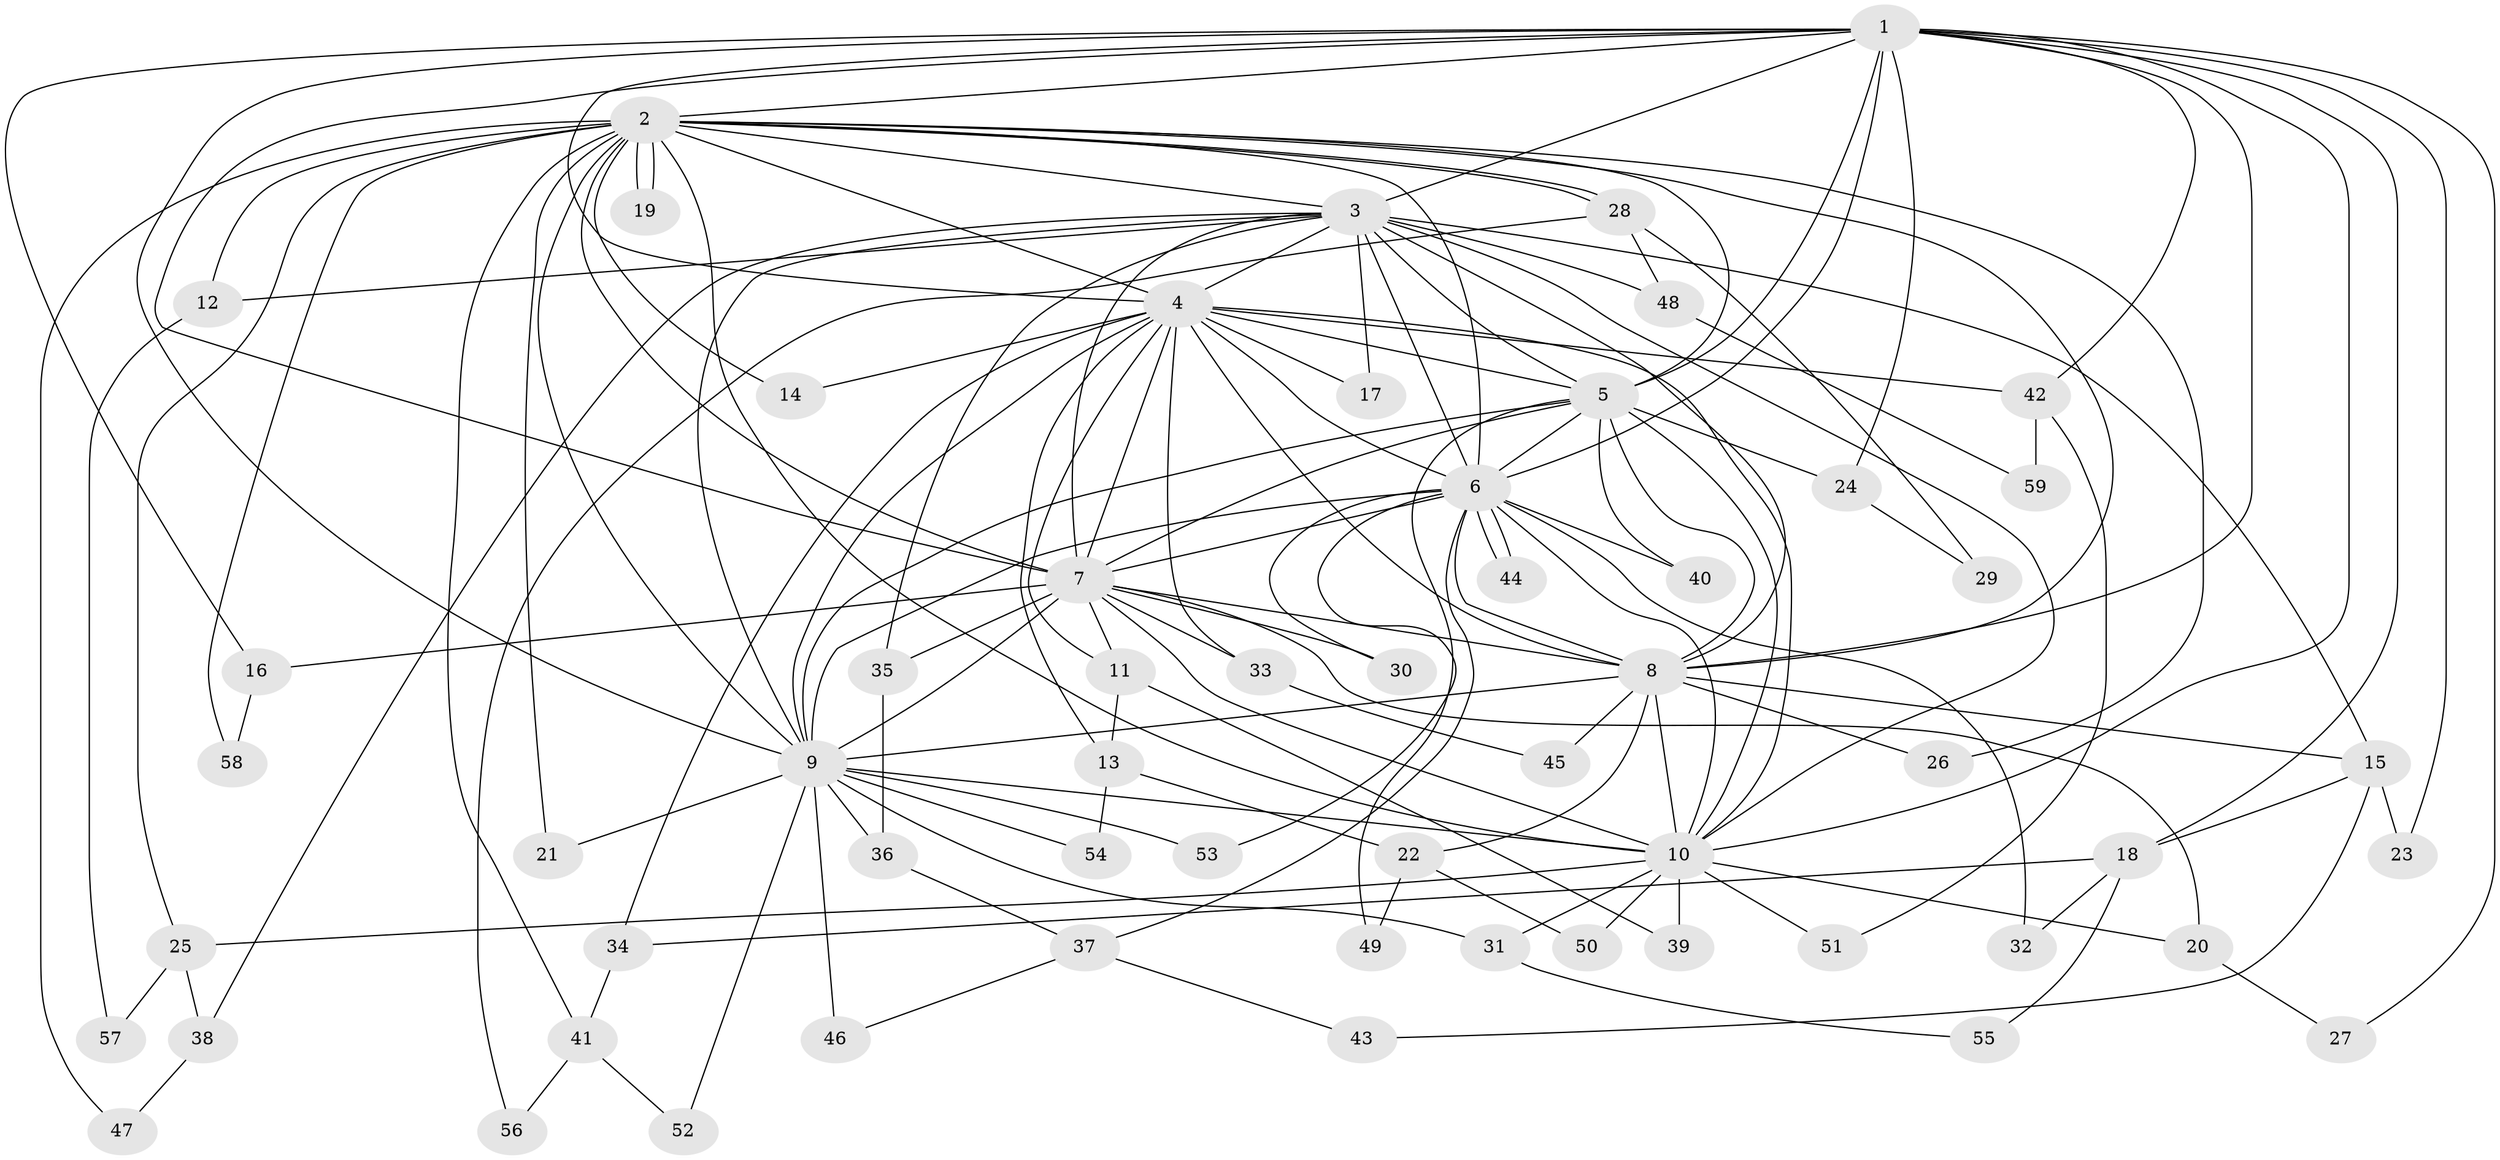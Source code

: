 // coarse degree distribution, {11: 0.02857142857142857, 21: 0.02857142857142857, 16: 0.02857142857142857, 10: 0.05714285714285714, 12: 0.02857142857142857, 8: 0.05714285714285714, 3: 0.17142857142857143, 4: 0.08571428571428572, 2: 0.5142857142857142}
// Generated by graph-tools (version 1.1) at 2025/17/03/04/25 18:17:41]
// undirected, 59 vertices, 143 edges
graph export_dot {
graph [start="1"]
  node [color=gray90,style=filled];
  1;
  2;
  3;
  4;
  5;
  6;
  7;
  8;
  9;
  10;
  11;
  12;
  13;
  14;
  15;
  16;
  17;
  18;
  19;
  20;
  21;
  22;
  23;
  24;
  25;
  26;
  27;
  28;
  29;
  30;
  31;
  32;
  33;
  34;
  35;
  36;
  37;
  38;
  39;
  40;
  41;
  42;
  43;
  44;
  45;
  46;
  47;
  48;
  49;
  50;
  51;
  52;
  53;
  54;
  55;
  56;
  57;
  58;
  59;
  1 -- 2;
  1 -- 3;
  1 -- 4;
  1 -- 5;
  1 -- 6;
  1 -- 7;
  1 -- 8;
  1 -- 9;
  1 -- 10;
  1 -- 16;
  1 -- 18;
  1 -- 23;
  1 -- 24;
  1 -- 27;
  1 -- 42;
  2 -- 3;
  2 -- 4;
  2 -- 5;
  2 -- 6;
  2 -- 7;
  2 -- 8;
  2 -- 9;
  2 -- 10;
  2 -- 12;
  2 -- 14;
  2 -- 19;
  2 -- 19;
  2 -- 21;
  2 -- 25;
  2 -- 26;
  2 -- 28;
  2 -- 28;
  2 -- 41;
  2 -- 47;
  2 -- 58;
  3 -- 4;
  3 -- 5;
  3 -- 6;
  3 -- 7;
  3 -- 8;
  3 -- 9;
  3 -- 10;
  3 -- 12;
  3 -- 15;
  3 -- 17;
  3 -- 35;
  3 -- 38;
  3 -- 48;
  4 -- 5;
  4 -- 6;
  4 -- 7;
  4 -- 8;
  4 -- 9;
  4 -- 10;
  4 -- 11;
  4 -- 13;
  4 -- 14;
  4 -- 17;
  4 -- 33;
  4 -- 34;
  4 -- 42;
  5 -- 6;
  5 -- 7;
  5 -- 8;
  5 -- 9;
  5 -- 10;
  5 -- 24;
  5 -- 40;
  5 -- 49;
  6 -- 7;
  6 -- 8;
  6 -- 9;
  6 -- 10;
  6 -- 30;
  6 -- 32;
  6 -- 37;
  6 -- 40;
  6 -- 44;
  6 -- 44;
  6 -- 53;
  7 -- 8;
  7 -- 9;
  7 -- 10;
  7 -- 11;
  7 -- 16;
  7 -- 20;
  7 -- 30;
  7 -- 33;
  7 -- 35;
  8 -- 9;
  8 -- 10;
  8 -- 15;
  8 -- 22;
  8 -- 26;
  8 -- 45;
  9 -- 10;
  9 -- 21;
  9 -- 31;
  9 -- 36;
  9 -- 46;
  9 -- 52;
  9 -- 53;
  9 -- 54;
  10 -- 20;
  10 -- 25;
  10 -- 31;
  10 -- 39;
  10 -- 50;
  10 -- 51;
  11 -- 13;
  11 -- 39;
  12 -- 57;
  13 -- 22;
  13 -- 54;
  15 -- 18;
  15 -- 23;
  15 -- 43;
  16 -- 58;
  18 -- 32;
  18 -- 34;
  18 -- 55;
  20 -- 27;
  22 -- 49;
  22 -- 50;
  24 -- 29;
  25 -- 38;
  25 -- 57;
  28 -- 29;
  28 -- 48;
  28 -- 56;
  31 -- 55;
  33 -- 45;
  34 -- 41;
  35 -- 36;
  36 -- 37;
  37 -- 43;
  37 -- 46;
  38 -- 47;
  41 -- 52;
  41 -- 56;
  42 -- 51;
  42 -- 59;
  48 -- 59;
}
